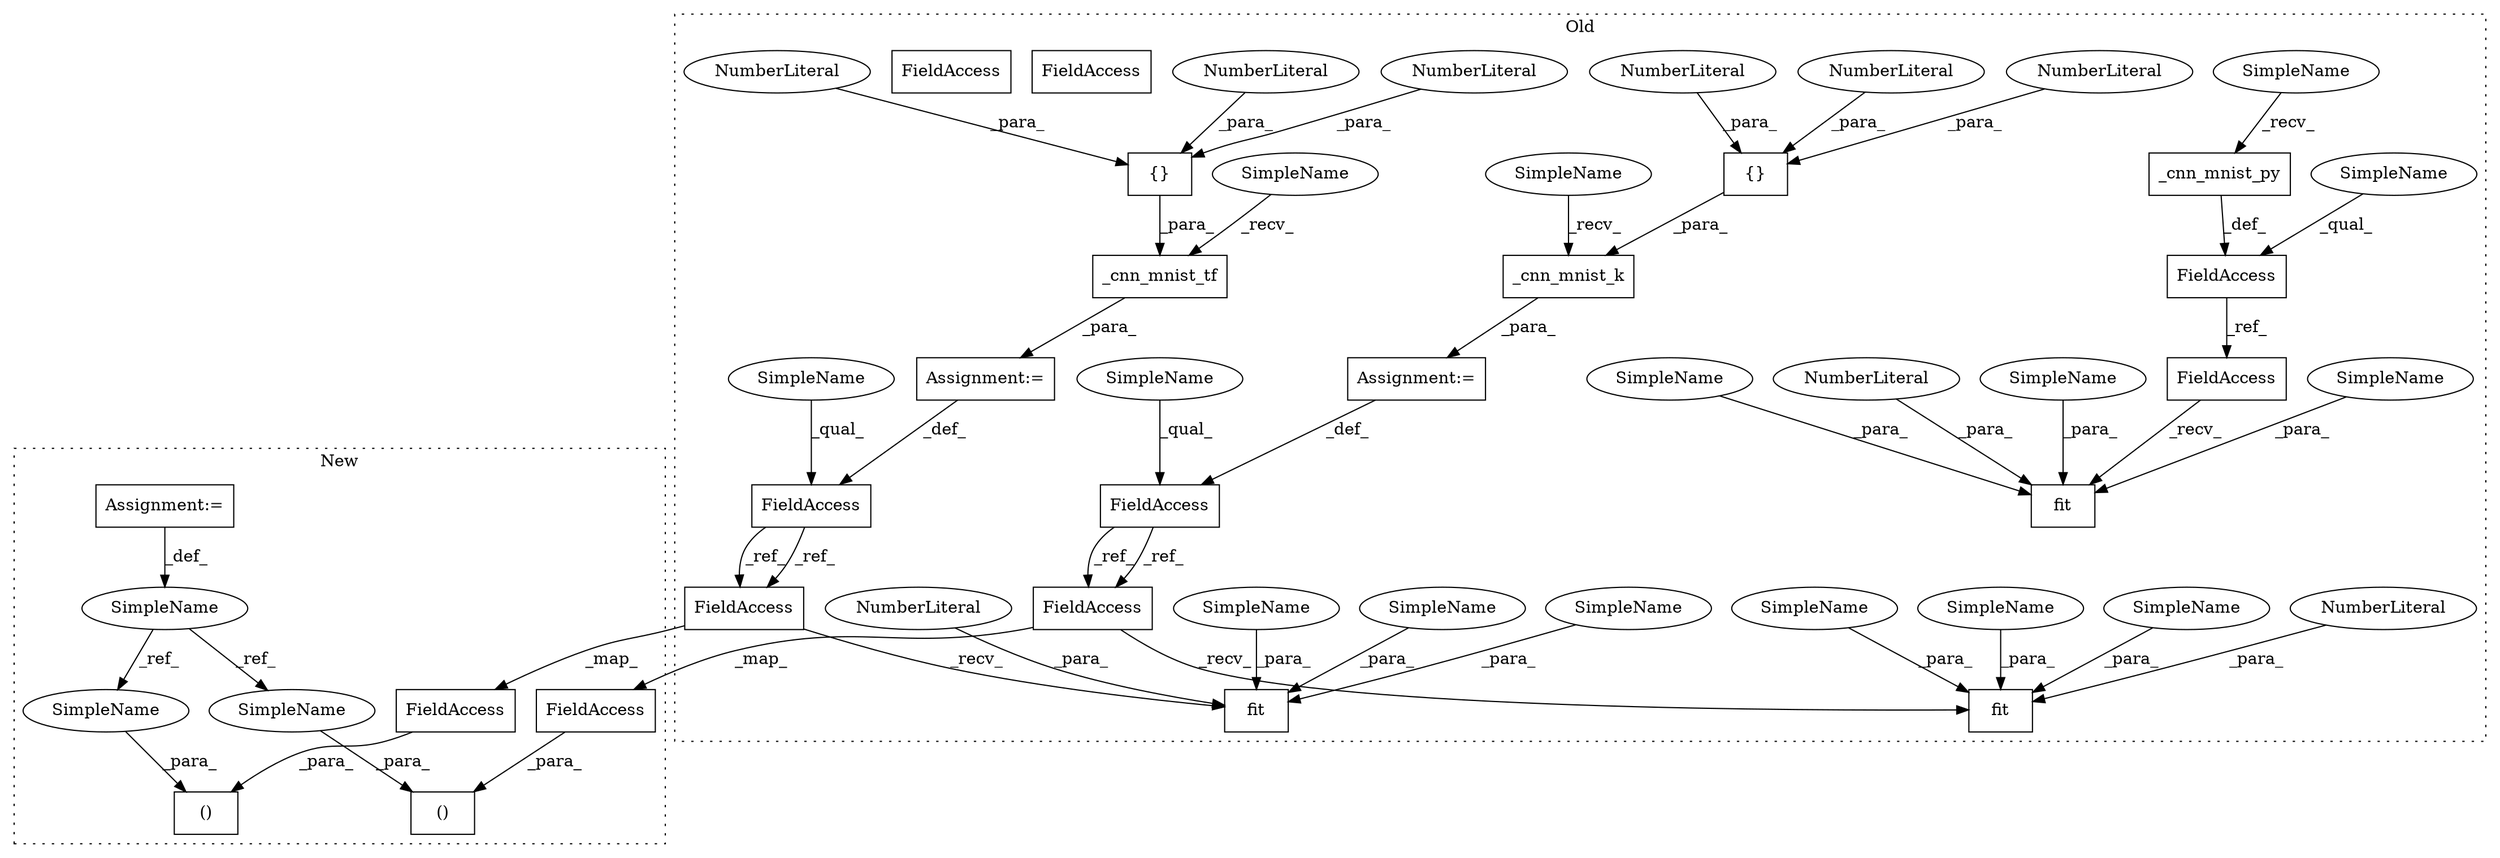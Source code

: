 digraph G {
subgraph cluster0 {
1 [label="_cnn_mnist_k" a="32" s="2109,2140" l="13,1" shape="box"];
3 [label="fit" a="32" s="2164,2196" l="4,1" shape="box"];
4 [label="{}" a="4" s="2131,2139" l="1,1" shape="box"];
5 [label="NumberLiteral" a="34" s="2195" l="1" shape="ellipse"];
6 [label="NumberLiteral" a="34" s="2138" l="1" shape="ellipse"];
7 [label="NumberLiteral" a="34" s="2135" l="2" shape="ellipse"];
8 [label="NumberLiteral" a="34" s="2132" l="2" shape="ellipse"];
9 [label="FieldAccess" a="22" s="2088" l="16" shape="box"];
10 [label="_cnn_mnist_tf" a="32" s="2513,2545" l="14,1" shape="box"];
11 [label="fit" a="32" s="2570,2602" l="4,1" shape="box"];
12 [label="NumberLiteral" a="34" s="2590" l="1" shape="ellipse"];
13 [label="{}" a="4" s="2536,2544" l="1,1" shape="box"];
14 [label="NumberLiteral" a="34" s="2537" l="2" shape="ellipse"];
15 [label="NumberLiteral" a="34" s="2543" l="1" shape="ellipse"];
16 [label="NumberLiteral" a="34" s="2540" l="2" shape="ellipse"];
17 [label="FieldAccess" a="22" s="3072" l="17" shape="box"];
18 [label="fit" a="32" s="3244,3276" l="4,1" shape="box"];
19 [label="NumberLiteral" a="34" s="3264" l="1" shape="ellipse"];
20 [label="FieldAccess" a="22" s="2491" l="17" shape="box"];
23 [label="_cnn_mnist_py" a="32" s="3094" l="15" shape="box"];
24 [label="Assignment:=" a="7" s="2104" l="1" shape="box"];
25 [label="Assignment:=" a="7" s="2508" l="1" shape="box"];
27 [label="FieldAccess" a="22" s="2552" l="17" shape="box"];
30 [label="FieldAccess" a="22" s="2147" l="16" shape="box"];
31 [label="SimpleName" a="42" s="2574" l="7" shape="ellipse"];
32 [label="SimpleName" a="42" s="3248" l="7" shape="ellipse"];
33 [label="SimpleName" a="42" s="2168" l="7" shape="ellipse"];
36 [label="SimpleName" a="42" s="2184" l="10" shape="ellipse"];
37 [label="SimpleName" a="42" s="2592" l="10" shape="ellipse"];
38 [label="SimpleName" a="42" s="3266" l="10" shape="ellipse"];
39 [label="FieldAccess" a="22" s="3226" l="17" shape="box"];
40 [label="SimpleName" a="42" s="2088" l="3" shape="ellipse"];
41 [label="SimpleName" a="42" s="3072" l="3" shape="ellipse"];
42 [label="SimpleName" a="42" s="3090" l="3" shape="ellipse"];
43 [label="SimpleName" a="42" s="2491" l="3" shape="ellipse"];
44 [label="SimpleName" a="42" s="2105" l="3" shape="ellipse"];
45 [label="SimpleName" a="42" s="2509" l="3" shape="ellipse"];
46 [label="FieldAccess" a="22" s="2147" l="16" shape="box"];
47 [label="SimpleName" a="42" s="2176" l="7" shape="ellipse"];
48 [label="SimpleName" a="42" s="3256" l="7" shape="ellipse"];
49 [label="SimpleName" a="42" s="2582" l="7" shape="ellipse"];
50 [label="FieldAccess" a="22" s="2552" l="17" shape="box"];
label = "Old";
style="dotted";
}
subgraph cluster1 {
2 [label="()" a="106" s="1797" l="34" shape="box"];
21 [label="SimpleName" a="42" s="829" l="4" shape="ellipse"];
22 [label="()" a="106" s="1444" l="33" shape="box"];
26 [label="Assignment:=" a="7" s="829" l="4" shape="box"];
28 [label="FieldAccess" a="22" s="1797" l="17" shape="box"];
29 [label="FieldAccess" a="22" s="1444" l="16" shape="box"];
34 [label="SimpleName" a="42" s="1827" l="4" shape="ellipse"];
35 [label="SimpleName" a="42" s="1473" l="4" shape="ellipse"];
label = "New";
style="dotted";
}
1 -> 24 [label="_para_"];
4 -> 1 [label="_para_"];
5 -> 3 [label="_para_"];
6 -> 4 [label="_para_"];
7 -> 4 [label="_para_"];
8 -> 4 [label="_para_"];
9 -> 46 [label="_ref_"];
9 -> 46 [label="_ref_"];
10 -> 25 [label="_para_"];
12 -> 11 [label="_para_"];
13 -> 10 [label="_para_"];
14 -> 13 [label="_para_"];
15 -> 13 [label="_para_"];
16 -> 13 [label="_para_"];
17 -> 39 [label="_ref_"];
19 -> 18 [label="_para_"];
20 -> 50 [label="_ref_"];
20 -> 50 [label="_ref_"];
21 -> 34 [label="_ref_"];
21 -> 35 [label="_ref_"];
23 -> 17 [label="_def_"];
24 -> 9 [label="_def_"];
25 -> 20 [label="_def_"];
26 -> 21 [label="_def_"];
28 -> 2 [label="_para_"];
29 -> 22 [label="_para_"];
31 -> 11 [label="_para_"];
32 -> 18 [label="_para_"];
33 -> 3 [label="_para_"];
34 -> 2 [label="_para_"];
35 -> 22 [label="_para_"];
36 -> 3 [label="_para_"];
37 -> 11 [label="_para_"];
38 -> 18 [label="_para_"];
39 -> 18 [label="_recv_"];
40 -> 9 [label="_qual_"];
41 -> 17 [label="_qual_"];
42 -> 23 [label="_recv_"];
43 -> 20 [label="_qual_"];
44 -> 1 [label="_recv_"];
45 -> 10 [label="_recv_"];
46 -> 29 [label="_map_"];
46 -> 3 [label="_recv_"];
47 -> 3 [label="_para_"];
48 -> 18 [label="_para_"];
49 -> 11 [label="_para_"];
50 -> 11 [label="_recv_"];
50 -> 28 [label="_map_"];
}